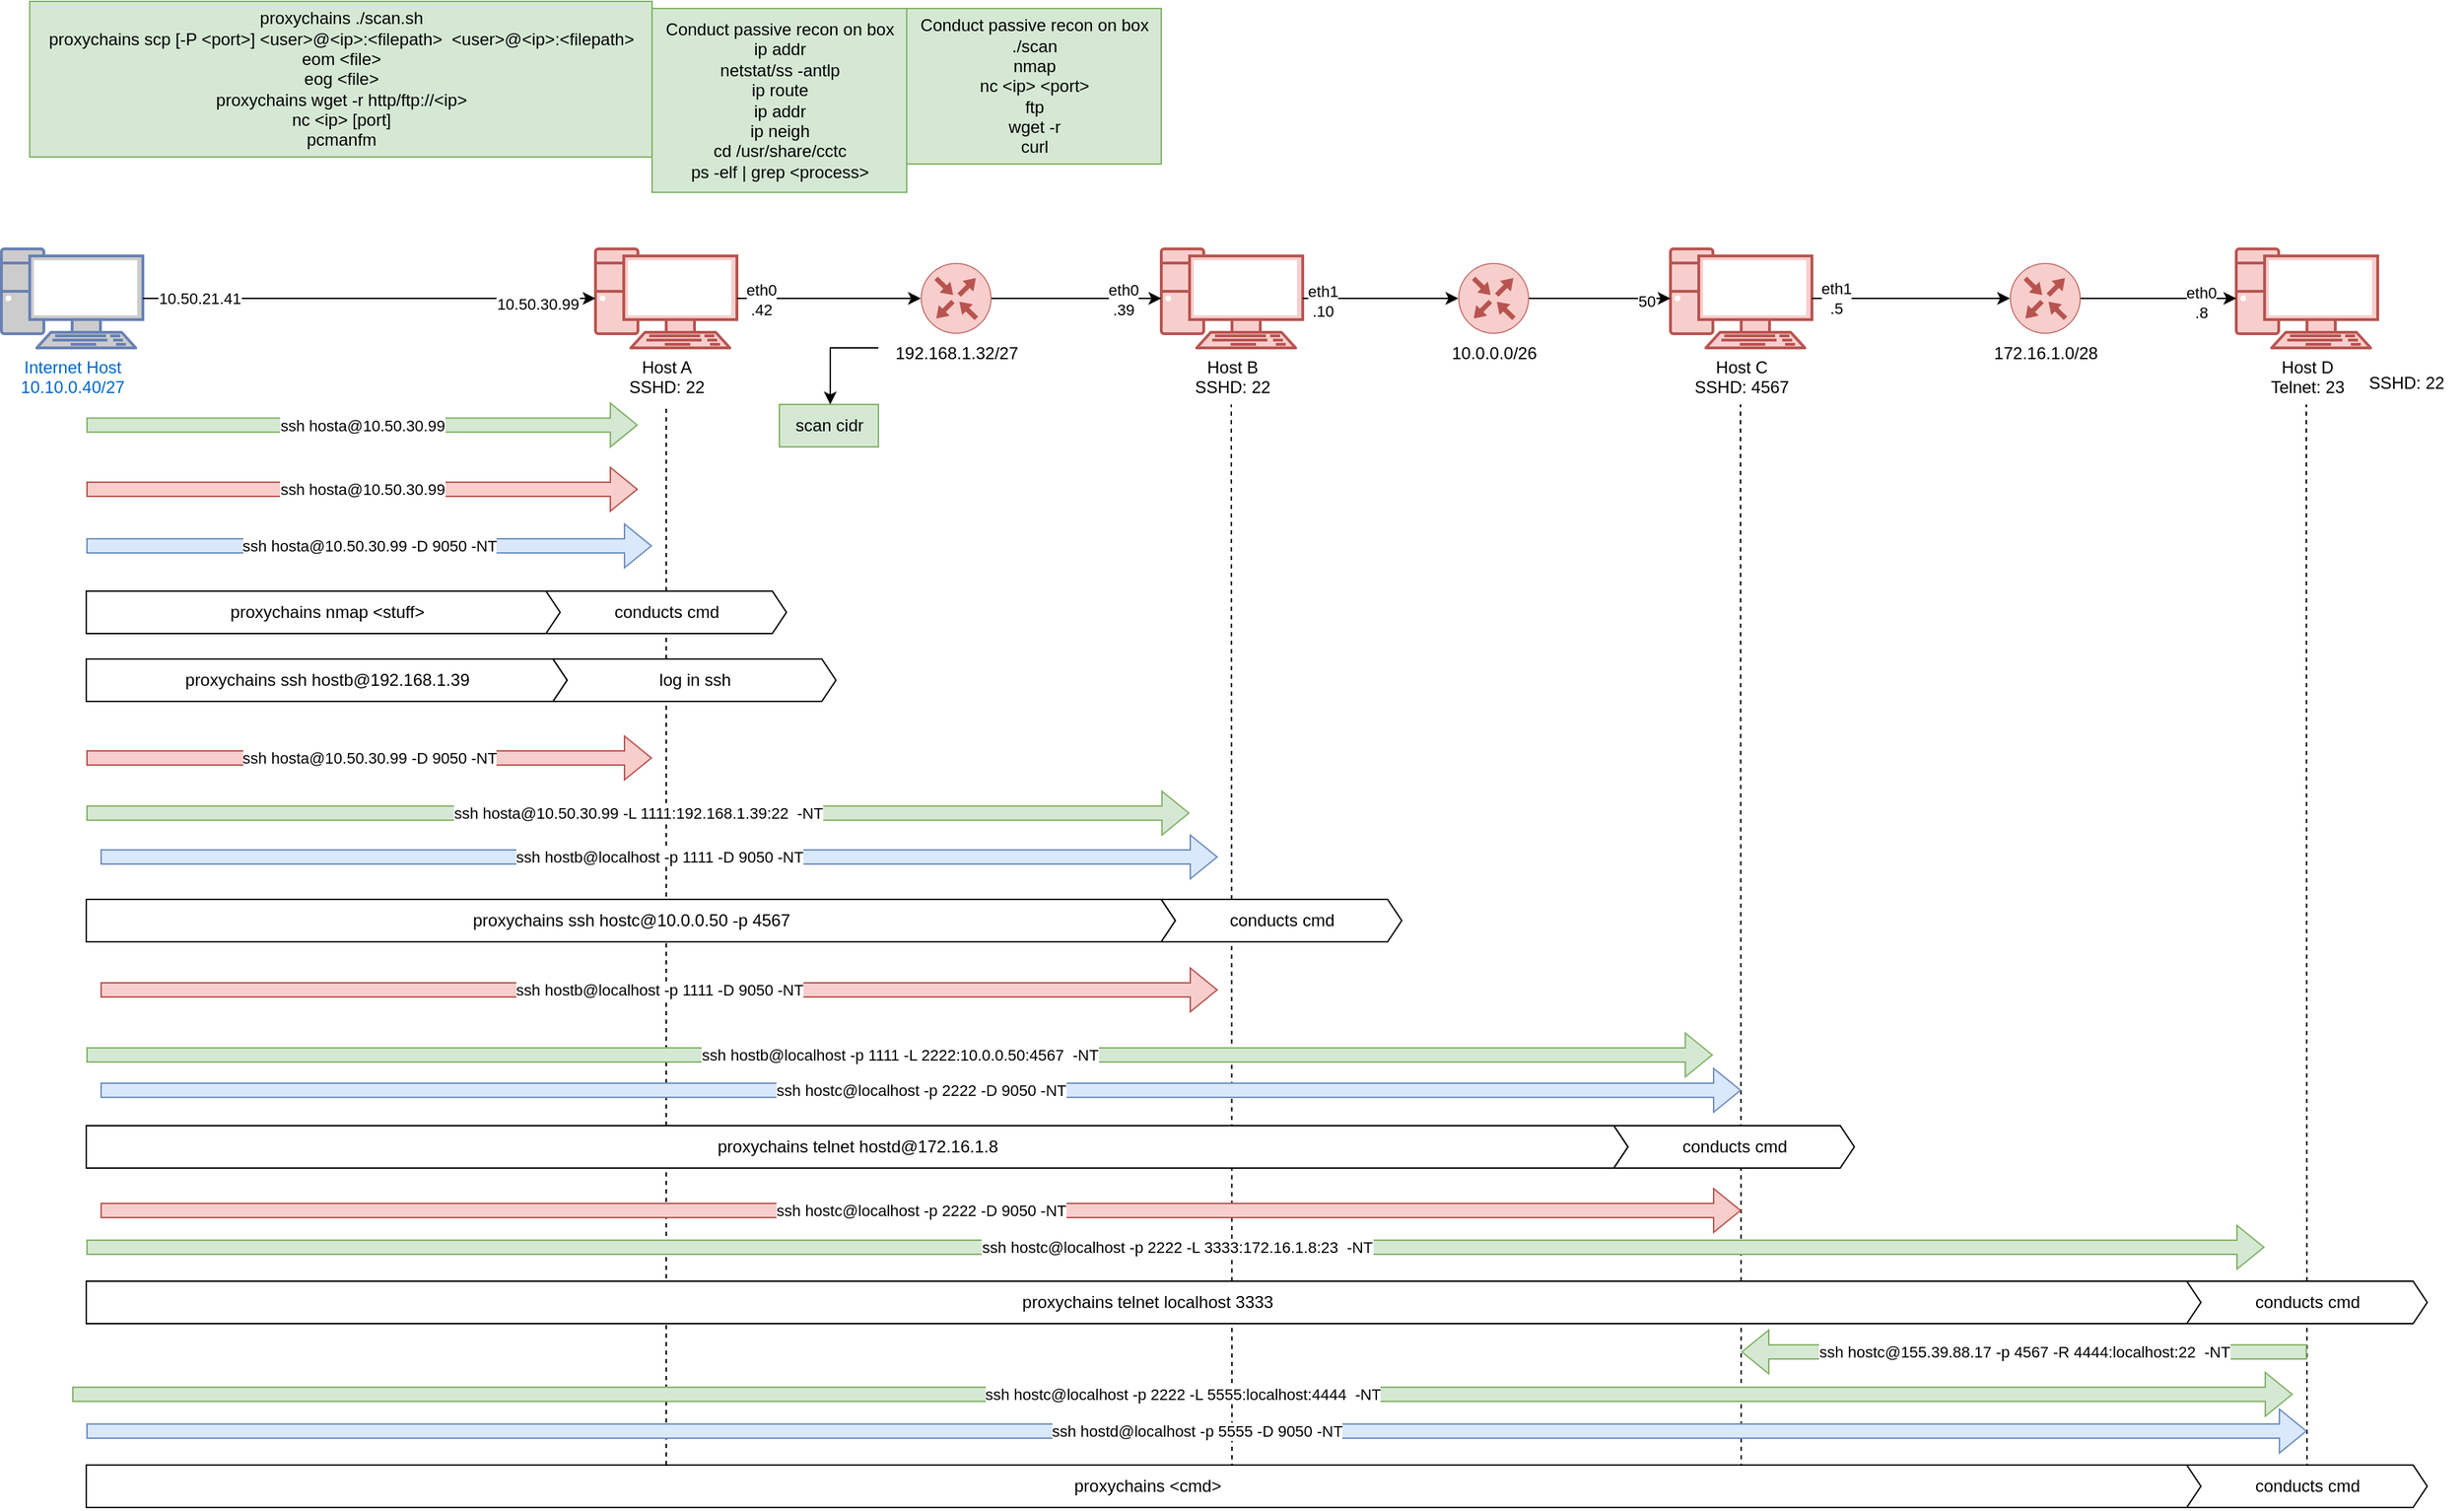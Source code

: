 <mxfile version="24.5.4" type="github">
  <diagram name="Page-1" id="iQ5KhEgalkeNzzqRlSKW">
    <mxGraphModel dx="898" dy="842" grid="1" gridSize="10" guides="1" tooltips="1" connect="1" arrows="1" fold="1" page="1" pageScale="1" pageWidth="850" pageHeight="1100" math="0" shadow="0">
      <root>
        <mxCell id="0" />
        <mxCell id="1" parent="0" />
        <mxCell id="FURbWRbi5EmWoerNdc4_-44" value="" style="endArrow=none;dashed=1;html=1;rounded=0;" parent="1" edge="1">
          <mxGeometry width="50" height="50" relative="1" as="geometry">
            <mxPoint x="1310" y="1060" as="sourcePoint" />
            <mxPoint x="1309.5" y="290" as="targetPoint" />
          </mxGeometry>
        </mxCell>
        <mxCell id="FURbWRbi5EmWoerNdc4_-30" value="" style="endArrow=none;dashed=1;html=1;rounded=0;" parent="1" edge="1">
          <mxGeometry width="50" height="50" relative="1" as="geometry">
            <mxPoint x="950" y="1060" as="sourcePoint" />
            <mxPoint x="949.5" y="290" as="targetPoint" />
          </mxGeometry>
        </mxCell>
        <mxCell id="FURbWRbi5EmWoerNdc4_-29" value="" style="endArrow=none;dashed=1;html=1;rounded=0;" parent="1" edge="1">
          <mxGeometry width="50" height="50" relative="1" as="geometry">
            <mxPoint x="550" y="1070" as="sourcePoint" />
            <mxPoint x="550" y="290" as="targetPoint" />
          </mxGeometry>
        </mxCell>
        <mxCell id="FURbWRbi5EmWoerNdc4_-1" value="192.168.1.32/27" style="sketch=0;points=[[0.5,0,0],[1,0.5,0],[0.5,1,0],[0,0.5,0],[0.145,0.145,0],[0.856,0.145,0],[0.855,0.856,0],[0.145,0.855,0]];verticalLabelPosition=bottom;html=1;verticalAlign=top;aspect=fixed;align=center;pointerEvents=1;shape=mxgraph.cisco19.rect;prIcon=router;fillColor=#f8cecc;strokeColor=#b85450;" parent="1" vertex="1">
          <mxGeometry x="730" y="190" width="50" height="50" as="geometry" />
        </mxCell>
        <mxCell id="FURbWRbi5EmWoerNdc4_-2" value="Internet Host&lt;div&gt;10.10.0.40/27&lt;/div&gt;" style="fontColor=#0066CC;verticalAlign=top;verticalLabelPosition=bottom;labelPosition=center;align=center;html=1;outlineConnect=0;fillColor=#CCCCCC;strokeColor=#6881B3;gradientColor=none;gradientDirection=north;strokeWidth=2;shape=mxgraph.networks.pc;" parent="1" vertex="1">
          <mxGeometry x="80" y="180" width="100" height="70" as="geometry" />
        </mxCell>
        <mxCell id="FURbWRbi5EmWoerNdc4_-3" value="Host A&lt;div&gt;SSHD: 22&lt;/div&gt;" style="verticalAlign=top;verticalLabelPosition=bottom;labelPosition=center;align=center;html=1;outlineConnect=0;fillColor=#f8cecc;strokeColor=#b85450;gradientDirection=north;strokeWidth=2;shape=mxgraph.networks.pc;" parent="1" vertex="1">
          <mxGeometry x="500" y="180" width="100" height="70" as="geometry" />
        </mxCell>
        <mxCell id="FURbWRbi5EmWoerNdc4_-4" value="10.50.21.41" style="edgeStyle=orthogonalEdgeStyle;rounded=0;orthogonalLoop=1;jettySize=auto;html=1;exitX=1;exitY=0.5;exitDx=0;exitDy=0;exitPerimeter=0;entryX=0;entryY=0.5;entryDx=0;entryDy=0;entryPerimeter=0;" parent="1" source="FURbWRbi5EmWoerNdc4_-2" target="FURbWRbi5EmWoerNdc4_-3" edge="1">
          <mxGeometry x="-0.75" relative="1" as="geometry">
            <mxPoint as="offset" />
          </mxGeometry>
        </mxCell>
        <mxCell id="FURbWRbi5EmWoerNdc4_-5" value="10.50.30.99" style="edgeLabel;html=1;align=center;verticalAlign=middle;resizable=0;points=[];" parent="FURbWRbi5EmWoerNdc4_-4" vertex="1" connectable="0">
          <mxGeometry x="0.744" y="-4" relative="1" as="geometry">
            <mxPoint as="offset" />
          </mxGeometry>
        </mxCell>
        <mxCell id="FURbWRbi5EmWoerNdc4_-6" style="edgeStyle=orthogonalEdgeStyle;rounded=0;orthogonalLoop=1;jettySize=auto;html=1;exitX=1;exitY=0.5;exitDx=0;exitDy=0;exitPerimeter=0;entryX=0;entryY=0.5;entryDx=0;entryDy=0;entryPerimeter=0;" parent="1" source="FURbWRbi5EmWoerNdc4_-3" target="FURbWRbi5EmWoerNdc4_-1" edge="1">
          <mxGeometry relative="1" as="geometry" />
        </mxCell>
        <mxCell id="FURbWRbi5EmWoerNdc4_-7" value="eth0&lt;div&gt;.42&lt;/div&gt;" style="edgeLabel;html=1;align=center;verticalAlign=middle;resizable=0;points=[];" parent="FURbWRbi5EmWoerNdc4_-6" vertex="1" connectable="0">
          <mxGeometry x="-0.747" y="-1" relative="1" as="geometry">
            <mxPoint as="offset" />
          </mxGeometry>
        </mxCell>
        <mxCell id="FURbWRbi5EmWoerNdc4_-9" value="scan cidr" style="text;html=1;align=center;verticalAlign=middle;resizable=0;points=[];autosize=1;strokeColor=#82b366;fillColor=#d5e8d4;" parent="1" vertex="1">
          <mxGeometry x="630" y="290" width="70" height="30" as="geometry" />
        </mxCell>
        <mxCell id="FURbWRbi5EmWoerNdc4_-10" style="edgeStyle=orthogonalEdgeStyle;rounded=0;orthogonalLoop=1;jettySize=auto;html=1;entryX=0.514;entryY=0;entryDx=0;entryDy=0;entryPerimeter=0;" parent="1" target="FURbWRbi5EmWoerNdc4_-9" edge="1">
          <mxGeometry relative="1" as="geometry">
            <mxPoint x="700" y="250" as="sourcePoint" />
            <Array as="points">
              <mxPoint x="666" y="250" />
            </Array>
          </mxGeometry>
        </mxCell>
        <mxCell id="FURbWRbi5EmWoerNdc4_-11" value="Conduct passive recon on box&lt;div&gt;ip addr&lt;/div&gt;&lt;div&gt;netstat/ss -antlp&lt;/div&gt;&lt;div&gt;ip route&lt;/div&gt;&lt;div&gt;ip addr&lt;/div&gt;&lt;div&gt;ip neigh&lt;/div&gt;&lt;div&gt;cd /usr/share/cctc&lt;/div&gt;&lt;div&gt;ps -elf | grep &amp;lt;process&amp;gt;&lt;/div&gt;" style="text;html=1;align=center;verticalAlign=middle;resizable=0;points=[];autosize=1;strokeColor=#82b366;fillColor=#d5e8d4;" parent="1" vertex="1">
          <mxGeometry x="540" y="10" width="180" height="130" as="geometry" />
        </mxCell>
        <mxCell id="FURbWRbi5EmWoerNdc4_-13" value="ssh hosta@10.50.30.99 -D 9050 -NT" style="shape=flexArrow;endArrow=classic;html=1;rounded=0;fillColor=#dae8fc;strokeColor=#6c8ebf;" parent="1" edge="1">
          <mxGeometry width="50" height="50" relative="1" as="geometry">
            <mxPoint x="140" y="390" as="sourcePoint" />
            <mxPoint x="540" y="390" as="targetPoint" />
          </mxGeometry>
        </mxCell>
        <mxCell id="FURbWRbi5EmWoerNdc4_-16" value="proxychains nmap &amp;lt;stuff&amp;gt;" style="html=1;shadow=0;dashed=0;align=center;verticalAlign=middle;shape=mxgraph.arrows2.arrow;dy=0;dx=10;notch=0;" parent="1" vertex="1">
          <mxGeometry x="140" y="422" width="340" height="30" as="geometry" />
        </mxCell>
        <mxCell id="FURbWRbi5EmWoerNdc4_-20" value="conducts cmd" style="html=1;shadow=0;dashed=0;align=center;verticalAlign=middle;shape=mxgraph.arrows2.arrow;dy=0;dx=10;notch=10;" parent="1" vertex="1">
          <mxGeometry x="465" y="422" width="170" height="30" as="geometry" />
        </mxCell>
        <mxCell id="FURbWRbi5EmWoerNdc4_-21" value="Host B&lt;div&gt;SSHD: 22&lt;/div&gt;" style="verticalAlign=top;verticalLabelPosition=bottom;labelPosition=center;align=center;html=1;outlineConnect=0;fillColor=#f8cecc;strokeColor=#b85450;gradientDirection=north;strokeWidth=2;shape=mxgraph.networks.pc;" parent="1" vertex="1">
          <mxGeometry x="900" y="180" width="100" height="70" as="geometry" />
        </mxCell>
        <mxCell id="FURbWRbi5EmWoerNdc4_-22" style="edgeStyle=orthogonalEdgeStyle;rounded=0;orthogonalLoop=1;jettySize=auto;html=1;exitX=1;exitY=0.5;exitDx=0;exitDy=0;exitPerimeter=0;entryX=0;entryY=0.5;entryDx=0;entryDy=0;entryPerimeter=0;" parent="1" source="FURbWRbi5EmWoerNdc4_-1" target="FURbWRbi5EmWoerNdc4_-21" edge="1">
          <mxGeometry relative="1" as="geometry" />
        </mxCell>
        <mxCell id="FURbWRbi5EmWoerNdc4_-23" value="eth0&lt;div&gt;.39&lt;/div&gt;" style="edgeLabel;html=1;align=center;verticalAlign=middle;resizable=0;points=[];" parent="FURbWRbi5EmWoerNdc4_-22" vertex="1" connectable="0">
          <mxGeometry x="0.55" y="-1" relative="1" as="geometry">
            <mxPoint as="offset" />
          </mxGeometry>
        </mxCell>
        <mxCell id="FURbWRbi5EmWoerNdc4_-24" value="proxychains ssh hostb@192.168.1.39" style="html=1;shadow=0;dashed=0;align=center;verticalAlign=middle;shape=mxgraph.arrows2.arrow;dy=0;dx=10;notch=0;" parent="1" vertex="1">
          <mxGeometry x="140" y="470" width="340" height="30" as="geometry" />
        </mxCell>
        <mxCell id="FURbWRbi5EmWoerNdc4_-25" value="log in ssh" style="html=1;shadow=0;dashed=0;align=center;verticalAlign=middle;shape=mxgraph.arrows2.arrow;dy=0;dx=10;notch=10;" parent="1" vertex="1">
          <mxGeometry x="470" y="470" width="200" height="30" as="geometry" />
        </mxCell>
        <mxCell id="FURbWRbi5EmWoerNdc4_-26" value="10.0.0.0/26" style="sketch=0;points=[[0.5,0,0],[1,0.5,0],[0.5,1,0],[0,0.5,0],[0.145,0.145,0],[0.856,0.145,0],[0.855,0.856,0],[0.145,0.855,0]];verticalLabelPosition=bottom;html=1;verticalAlign=top;aspect=fixed;align=center;pointerEvents=1;shape=mxgraph.cisco19.rect;prIcon=router;fillColor=#f8cecc;strokeColor=#b85450;" parent="1" vertex="1">
          <mxGeometry x="1110" y="190" width="50" height="50" as="geometry" />
        </mxCell>
        <mxCell id="FURbWRbi5EmWoerNdc4_-27" value="ssh hosta@10.50.30.99 -D 9050 -NT" style="shape=flexArrow;endArrow=classic;html=1;rounded=0;fillColor=#f8cecc;strokeColor=#b85450;" parent="1" edge="1">
          <mxGeometry width="50" height="50" relative="1" as="geometry">
            <mxPoint x="140" y="540" as="sourcePoint" />
            <mxPoint x="540" y="540" as="targetPoint" />
          </mxGeometry>
        </mxCell>
        <mxCell id="FURbWRbi5EmWoerNdc4_-28" value="ssh hosta@10.50.30.99 -L 1111:192.168.1.39:22&amp;nbsp; -NT" style="shape=flexArrow;endArrow=classic;html=1;rounded=0;fillColor=#d5e8d4;strokeColor=#82b366;" parent="1" edge="1">
          <mxGeometry width="50" height="50" relative="1" as="geometry">
            <mxPoint x="140" y="579" as="sourcePoint" />
            <mxPoint x="920" y="579" as="targetPoint" />
          </mxGeometry>
        </mxCell>
        <mxCell id="FURbWRbi5EmWoerNdc4_-31" value="ssh hostb@localhost -p 1111 -D 9050 -NT" style="shape=flexArrow;endArrow=classic;html=1;rounded=0;fillColor=#dae8fc;strokeColor=#6c8ebf;" parent="1" edge="1">
          <mxGeometry width="50" height="50" relative="1" as="geometry">
            <mxPoint x="150" y="610" as="sourcePoint" />
            <mxPoint x="940" y="610" as="targetPoint" />
          </mxGeometry>
        </mxCell>
        <mxCell id="FURbWRbi5EmWoerNdc4_-32" value="proxychains ssh hostc@10.0.0.50 -p 4567" style="html=1;shadow=0;dashed=0;align=center;verticalAlign=middle;shape=mxgraph.arrows2.arrow;dy=0;dx=10;notch=0;" parent="1" vertex="1">
          <mxGeometry x="140" y="640" width="770" height="30" as="geometry" />
        </mxCell>
        <mxCell id="FURbWRbi5EmWoerNdc4_-33" value="conducts cmd" style="html=1;shadow=0;dashed=0;align=center;verticalAlign=middle;shape=mxgraph.arrows2.arrow;dy=0;dx=10;notch=10;" parent="1" vertex="1">
          <mxGeometry x="900" y="640" width="170" height="30" as="geometry" />
        </mxCell>
        <mxCell id="FURbWRbi5EmWoerNdc4_-34" style="edgeStyle=orthogonalEdgeStyle;rounded=0;orthogonalLoop=1;jettySize=auto;html=1;exitX=1;exitY=0.5;exitDx=0;exitDy=0;exitPerimeter=0;entryX=0;entryY=0.5;entryDx=0;entryDy=0;entryPerimeter=0;" parent="1" source="FURbWRbi5EmWoerNdc4_-21" target="FURbWRbi5EmWoerNdc4_-26" edge="1">
          <mxGeometry relative="1" as="geometry" />
        </mxCell>
        <mxCell id="FURbWRbi5EmWoerNdc4_-35" value="eth1&lt;div&gt;.10&lt;/div&gt;" style="edgeLabel;html=1;align=center;verticalAlign=middle;resizable=0;points=[];" parent="FURbWRbi5EmWoerNdc4_-34" vertex="1" connectable="0">
          <mxGeometry x="-0.746" y="-2" relative="1" as="geometry">
            <mxPoint as="offset" />
          </mxGeometry>
        </mxCell>
        <mxCell id="FURbWRbi5EmWoerNdc4_-36" value="Host C&lt;div&gt;SSHD: 4567&lt;/div&gt;" style="verticalAlign=top;verticalLabelPosition=bottom;labelPosition=center;align=center;html=1;outlineConnect=0;fillColor=#f8cecc;strokeColor=#b85450;gradientDirection=north;strokeWidth=2;shape=mxgraph.networks.pc;" parent="1" vertex="1">
          <mxGeometry x="1260" y="180" width="100" height="70" as="geometry" />
        </mxCell>
        <mxCell id="FURbWRbi5EmWoerNdc4_-37" style="edgeStyle=orthogonalEdgeStyle;rounded=0;orthogonalLoop=1;jettySize=auto;html=1;exitX=1;exitY=0.5;exitDx=0;exitDy=0;exitPerimeter=0;entryX=0;entryY=0.5;entryDx=0;entryDy=0;entryPerimeter=0;" parent="1" source="FURbWRbi5EmWoerNdc4_-26" target="FURbWRbi5EmWoerNdc4_-36" edge="1">
          <mxGeometry relative="1" as="geometry" />
        </mxCell>
        <mxCell id="FURbWRbi5EmWoerNdc4_-38" value="50" style="edgeLabel;html=1;align=center;verticalAlign=middle;resizable=0;points=[];" parent="FURbWRbi5EmWoerNdc4_-37" vertex="1" connectable="0">
          <mxGeometry x="0.66" y="-2" relative="1" as="geometry">
            <mxPoint as="offset" />
          </mxGeometry>
        </mxCell>
        <mxCell id="FURbWRbi5EmWoerNdc4_-39" value="172.16.1.0/28" style="sketch=0;points=[[0.5,0,0],[1,0.5,0],[0.5,1,0],[0,0.5,0],[0.145,0.145,0],[0.856,0.145,0],[0.855,0.856,0],[0.145,0.855,0]];verticalLabelPosition=bottom;html=1;verticalAlign=top;aspect=fixed;align=center;pointerEvents=1;shape=mxgraph.cisco19.rect;prIcon=router;fillColor=#f8cecc;strokeColor=#b85450;" parent="1" vertex="1">
          <mxGeometry x="1500" y="190" width="50" height="50" as="geometry" />
        </mxCell>
        <mxCell id="FURbWRbi5EmWoerNdc4_-40" style="edgeStyle=orthogonalEdgeStyle;rounded=0;orthogonalLoop=1;jettySize=auto;html=1;exitX=1;exitY=0.5;exitDx=0;exitDy=0;exitPerimeter=0;entryX=0;entryY=0.5;entryDx=0;entryDy=0;entryPerimeter=0;" parent="1" source="FURbWRbi5EmWoerNdc4_-36" target="FURbWRbi5EmWoerNdc4_-39" edge="1">
          <mxGeometry relative="1" as="geometry" />
        </mxCell>
        <mxCell id="FURbWRbi5EmWoerNdc4_-41" value="eth1&lt;div&gt;.5&lt;/div&gt;" style="edgeLabel;html=1;align=center;verticalAlign=middle;resizable=0;points=[];" parent="FURbWRbi5EmWoerNdc4_-40" vertex="1" connectable="0">
          <mxGeometry x="-0.757" relative="1" as="geometry">
            <mxPoint as="offset" />
          </mxGeometry>
        </mxCell>
        <mxCell id="FURbWRbi5EmWoerNdc4_-42" value="ssh hostb@localhost -p 1111 -D 9050 -NT" style="shape=flexArrow;endArrow=classic;html=1;rounded=0;fillColor=#f8cecc;strokeColor=#b85450;" parent="1" edge="1">
          <mxGeometry width="50" height="50" relative="1" as="geometry">
            <mxPoint x="150" y="704" as="sourcePoint" />
            <mxPoint x="940" y="704" as="targetPoint" />
          </mxGeometry>
        </mxCell>
        <mxCell id="FURbWRbi5EmWoerNdc4_-43" value="ssh hostb@localhost -p 1111 -L 2222:10.0.0.50:4567&amp;nbsp; -NT" style="shape=flexArrow;endArrow=classic;html=1;rounded=0;fillColor=#d5e8d4;strokeColor=#82b366;" parent="1" edge="1">
          <mxGeometry x="-0.0" width="50" height="50" relative="1" as="geometry">
            <mxPoint x="140" y="750" as="sourcePoint" />
            <mxPoint x="1290" y="750" as="targetPoint" />
            <mxPoint as="offset" />
          </mxGeometry>
        </mxCell>
        <mxCell id="FURbWRbi5EmWoerNdc4_-45" value="ssh hostc@localhost -p 2222 -D 9050 -NT" style="shape=flexArrow;endArrow=classic;html=1;rounded=0;fillColor=#dae8fc;strokeColor=#6c8ebf;" parent="1" edge="1">
          <mxGeometry width="50" height="50" relative="1" as="geometry">
            <mxPoint x="150" y="775" as="sourcePoint" />
            <mxPoint x="1310" y="775" as="targetPoint" />
          </mxGeometry>
        </mxCell>
        <mxCell id="FURbWRbi5EmWoerNdc4_-46" value="Host D&lt;div&gt;Telnet: 23&lt;/div&gt;" style="verticalAlign=top;verticalLabelPosition=bottom;labelPosition=center;align=center;html=1;outlineConnect=0;fillColor=#f8cecc;strokeColor=#b85450;gradientDirection=north;strokeWidth=2;shape=mxgraph.networks.pc;" parent="1" vertex="1">
          <mxGeometry x="1660" y="180" width="100" height="70" as="geometry" />
        </mxCell>
        <mxCell id="FURbWRbi5EmWoerNdc4_-47" style="edgeStyle=orthogonalEdgeStyle;rounded=0;orthogonalLoop=1;jettySize=auto;html=1;exitX=1;exitY=0.5;exitDx=0;exitDy=0;exitPerimeter=0;entryX=0;entryY=0.5;entryDx=0;entryDy=0;entryPerimeter=0;" parent="1" source="FURbWRbi5EmWoerNdc4_-39" target="FURbWRbi5EmWoerNdc4_-46" edge="1">
          <mxGeometry relative="1" as="geometry" />
        </mxCell>
        <mxCell id="FURbWRbi5EmWoerNdc4_-52" value="eth0&lt;div&gt;.8&lt;/div&gt;" style="edgeLabel;html=1;align=center;verticalAlign=middle;resizable=0;points=[];" parent="FURbWRbi5EmWoerNdc4_-47" vertex="1" connectable="0">
          <mxGeometry x="0.545" y="-3" relative="1" as="geometry">
            <mxPoint as="offset" />
          </mxGeometry>
        </mxCell>
        <mxCell id="FURbWRbi5EmWoerNdc4_-48" value="" style="endArrow=none;dashed=1;html=1;rounded=0;" parent="1" edge="1">
          <mxGeometry width="50" height="50" relative="1" as="geometry">
            <mxPoint x="1710" y="1060" as="sourcePoint" />
            <mxPoint x="1709.5" y="290" as="targetPoint" />
          </mxGeometry>
        </mxCell>
        <mxCell id="FURbWRbi5EmWoerNdc4_-49" value="proxychains telnet hostd@172.16.1.8" style="html=1;shadow=0;dashed=0;align=center;verticalAlign=middle;shape=mxgraph.arrows2.arrow;dy=0;dx=10;notch=0;" parent="1" vertex="1">
          <mxGeometry x="140" y="800" width="1090" height="30" as="geometry" />
        </mxCell>
        <mxCell id="FURbWRbi5EmWoerNdc4_-50" value="conducts cmd" style="html=1;shadow=0;dashed=0;align=center;verticalAlign=middle;shape=mxgraph.arrows2.arrow;dy=0;dx=10;notch=10;" parent="1" vertex="1">
          <mxGeometry x="1220" y="800" width="170" height="30" as="geometry" />
        </mxCell>
        <mxCell id="FURbWRbi5EmWoerNdc4_-51" value="ssh hostc@localhost -p 2222 -L 3333:172.16.1.8:23&amp;nbsp; -NT" style="shape=flexArrow;endArrow=classic;html=1;rounded=0;fillColor=#d5e8d4;strokeColor=#82b366;" parent="1" edge="1">
          <mxGeometry x="0.001" width="50" height="50" relative="1" as="geometry">
            <mxPoint x="140" y="886" as="sourcePoint" />
            <mxPoint x="1680" y="886" as="targetPoint" />
            <mxPoint as="offset" />
          </mxGeometry>
        </mxCell>
        <mxCell id="FURbWRbi5EmWoerNdc4_-54" value="proxychains &amp;lt;cmd&amp;gt;" style="html=1;shadow=0;dashed=0;align=center;verticalAlign=middle;shape=mxgraph.arrows2.arrow;dy=0;dx=10;notch=0;" parent="1" vertex="1">
          <mxGeometry x="140" y="1040" width="1500" height="30" as="geometry" />
        </mxCell>
        <mxCell id="5VNwPCp0QN_mZ9YxO_fV-1" value="ssh hosta@10.50.30.99" style="shape=flexArrow;endArrow=classic;html=1;rounded=0;fillColor=#d5e8d4;strokeColor=#82b366;" parent="1" edge="1">
          <mxGeometry width="50" height="50" relative="1" as="geometry">
            <mxPoint x="140" y="304.57" as="sourcePoint" />
            <mxPoint x="530" y="304.57" as="targetPoint" />
          </mxGeometry>
        </mxCell>
        <mxCell id="zYaufa7AniawlpqcD4Tu-1" value="&lt;div&gt;Conduct passive recon on box&lt;/div&gt;&lt;div&gt;./scan&lt;/div&gt;&lt;div&gt;nmap&lt;/div&gt;&lt;div&gt;nc &amp;lt;ip&amp;gt; &amp;lt;port&amp;gt;&lt;/div&gt;&lt;div&gt;ftp&lt;/div&gt;&lt;div&gt;wget -r&lt;/div&gt;&lt;div&gt;curl&lt;/div&gt;" style="text;html=1;align=center;verticalAlign=middle;resizable=0;points=[];autosize=1;strokeColor=#82b366;fillColor=#d5e8d4;" vertex="1" parent="1">
          <mxGeometry x="720" y="10" width="180" height="110" as="geometry" />
        </mxCell>
        <mxCell id="zYaufa7AniawlpqcD4Tu-2" value="proxychains ./scan.sh&lt;div&gt;proxychains scp [-P &amp;lt;port&amp;gt;] &amp;lt;user&amp;gt;@&amp;lt;ip&amp;gt;:&amp;lt;filepath&amp;gt;&amp;nbsp; &amp;lt;user&amp;gt;@&amp;lt;ip&amp;gt;:&amp;lt;filepath&amp;gt;&lt;/div&gt;&lt;div&gt;eom &amp;lt;file&amp;gt;&lt;/div&gt;&lt;div&gt;eog &amp;lt;file&amp;gt;&lt;/div&gt;&lt;div&gt;proxychains wget -r http/ftp://&amp;lt;ip&amp;gt;&lt;/div&gt;&lt;div&gt;nc &amp;lt;ip&amp;gt; [port]&lt;/div&gt;&lt;div&gt;pcmanfm&lt;/div&gt;" style="text;html=1;align=center;verticalAlign=middle;resizable=0;points=[];autosize=1;strokeColor=#82b366;fillColor=#d5e8d4;" vertex="1" parent="1">
          <mxGeometry x="100" y="5" width="440" height="110" as="geometry" />
        </mxCell>
        <mxCell id="zYaufa7AniawlpqcD4Tu-5" value="ssh hostc@localhost -p 2222 -D 9050 -NT" style="shape=flexArrow;endArrow=classic;html=1;rounded=0;fillColor=#f8cecc;strokeColor=#b85450;" edge="1" parent="1">
          <mxGeometry width="50" height="50" relative="1" as="geometry">
            <mxPoint x="150" y="860" as="sourcePoint" />
            <mxPoint x="1310" y="860" as="targetPoint" />
          </mxGeometry>
        </mxCell>
        <mxCell id="zYaufa7AniawlpqcD4Tu-6" value="ssh hostd@localhost -p 5555 -D 9050 -NT" style="shape=flexArrow;endArrow=classic;html=1;rounded=0;fillColor=#dae8fc;strokeColor=#6c8ebf;" edge="1" parent="1">
          <mxGeometry x="-0.0" width="50" height="50" relative="1" as="geometry">
            <mxPoint x="140" y="1016" as="sourcePoint" />
            <mxPoint x="1710" y="1016" as="targetPoint" />
            <mxPoint as="offset" />
          </mxGeometry>
        </mxCell>
        <mxCell id="zYaufa7AniawlpqcD4Tu-11" value="proxychains telnet localhost 3333" style="html=1;shadow=0;dashed=0;align=center;verticalAlign=middle;shape=mxgraph.arrows2.arrow;dy=0;dx=10;notch=0;" vertex="1" parent="1">
          <mxGeometry x="140" y="910" width="1500" height="30" as="geometry" />
        </mxCell>
        <mxCell id="zYaufa7AniawlpqcD4Tu-12" value="conducts cmd" style="html=1;shadow=0;dashed=0;align=center;verticalAlign=middle;shape=mxgraph.arrows2.arrow;dy=0;dx=10;notch=10;" vertex="1" parent="1">
          <mxGeometry x="1625" y="910" width="170" height="30" as="geometry" />
        </mxCell>
        <mxCell id="zYaufa7AniawlpqcD4Tu-13" value="ssh hostc@155.39.88.17 -p 4567 -R 4444:localhost:22&amp;nbsp; -NT" style="shape=flexArrow;endArrow=classic;html=1;rounded=0;fillColor=#d5e8d4;strokeColor=#82b366;" edge="1" parent="1">
          <mxGeometry width="50" height="50" relative="1" as="geometry">
            <mxPoint x="1710" y="960" as="sourcePoint" />
            <mxPoint x="1310" y="960" as="targetPoint" />
            <mxPoint as="offset" />
          </mxGeometry>
        </mxCell>
        <mxCell id="zYaufa7AniawlpqcD4Tu-14" value="ssh hostc@localhost -p 2222 -L 5555:localhost:4444&amp;nbsp; -NT" style="shape=flexArrow;endArrow=classic;html=1;rounded=0;fillColor=#d5e8d4;strokeColor=#82b366;" edge="1" parent="1">
          <mxGeometry x="-0.0" width="50" height="50" relative="1" as="geometry">
            <mxPoint x="130" y="990" as="sourcePoint" />
            <mxPoint x="1700" y="990" as="targetPoint" />
            <mxPoint as="offset" />
          </mxGeometry>
        </mxCell>
        <mxCell id="zYaufa7AniawlpqcD4Tu-15" value="ssh hosta@10.50.30.99" style="shape=flexArrow;endArrow=classic;html=1;rounded=0;fillColor=#f8cecc;strokeColor=#b85450;" edge="1" parent="1">
          <mxGeometry width="50" height="50" relative="1" as="geometry">
            <mxPoint x="140" y="350" as="sourcePoint" />
            <mxPoint x="530" y="350" as="targetPoint" />
          </mxGeometry>
        </mxCell>
        <mxCell id="zYaufa7AniawlpqcD4Tu-16" value="SSHD: 22" style="text;html=1;align=center;verticalAlign=middle;resizable=0;points=[];autosize=1;strokeColor=none;fillColor=none;" vertex="1" parent="1">
          <mxGeometry x="1740" y="260" width="80" height="30" as="geometry" />
        </mxCell>
        <mxCell id="zYaufa7AniawlpqcD4Tu-17" value="conducts cmd" style="html=1;shadow=0;dashed=0;align=center;verticalAlign=middle;shape=mxgraph.arrows2.arrow;dy=0;dx=10;notch=10;" vertex="1" parent="1">
          <mxGeometry x="1625" y="1040" width="170" height="30" as="geometry" />
        </mxCell>
      </root>
    </mxGraphModel>
  </diagram>
</mxfile>
